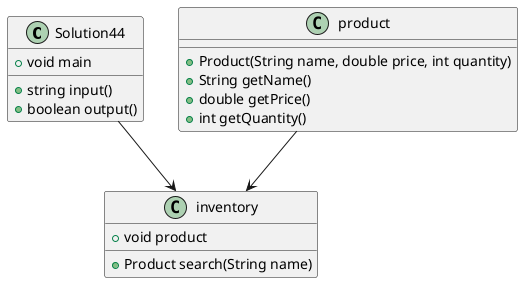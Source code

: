 @startuml
'https://plantuml.com/class-diagram

class Solution44
{
+void main
+string input()
+boolean output()
}

class inventory
{
+ void product
+Product search(String name)
}

class product
{
 + Product(String name, double price, int quantity)
    + String getName()
    + double getPrice()
    + int getQuantity()
}

product --> inventory
Solution44 --> inventory
@enduml